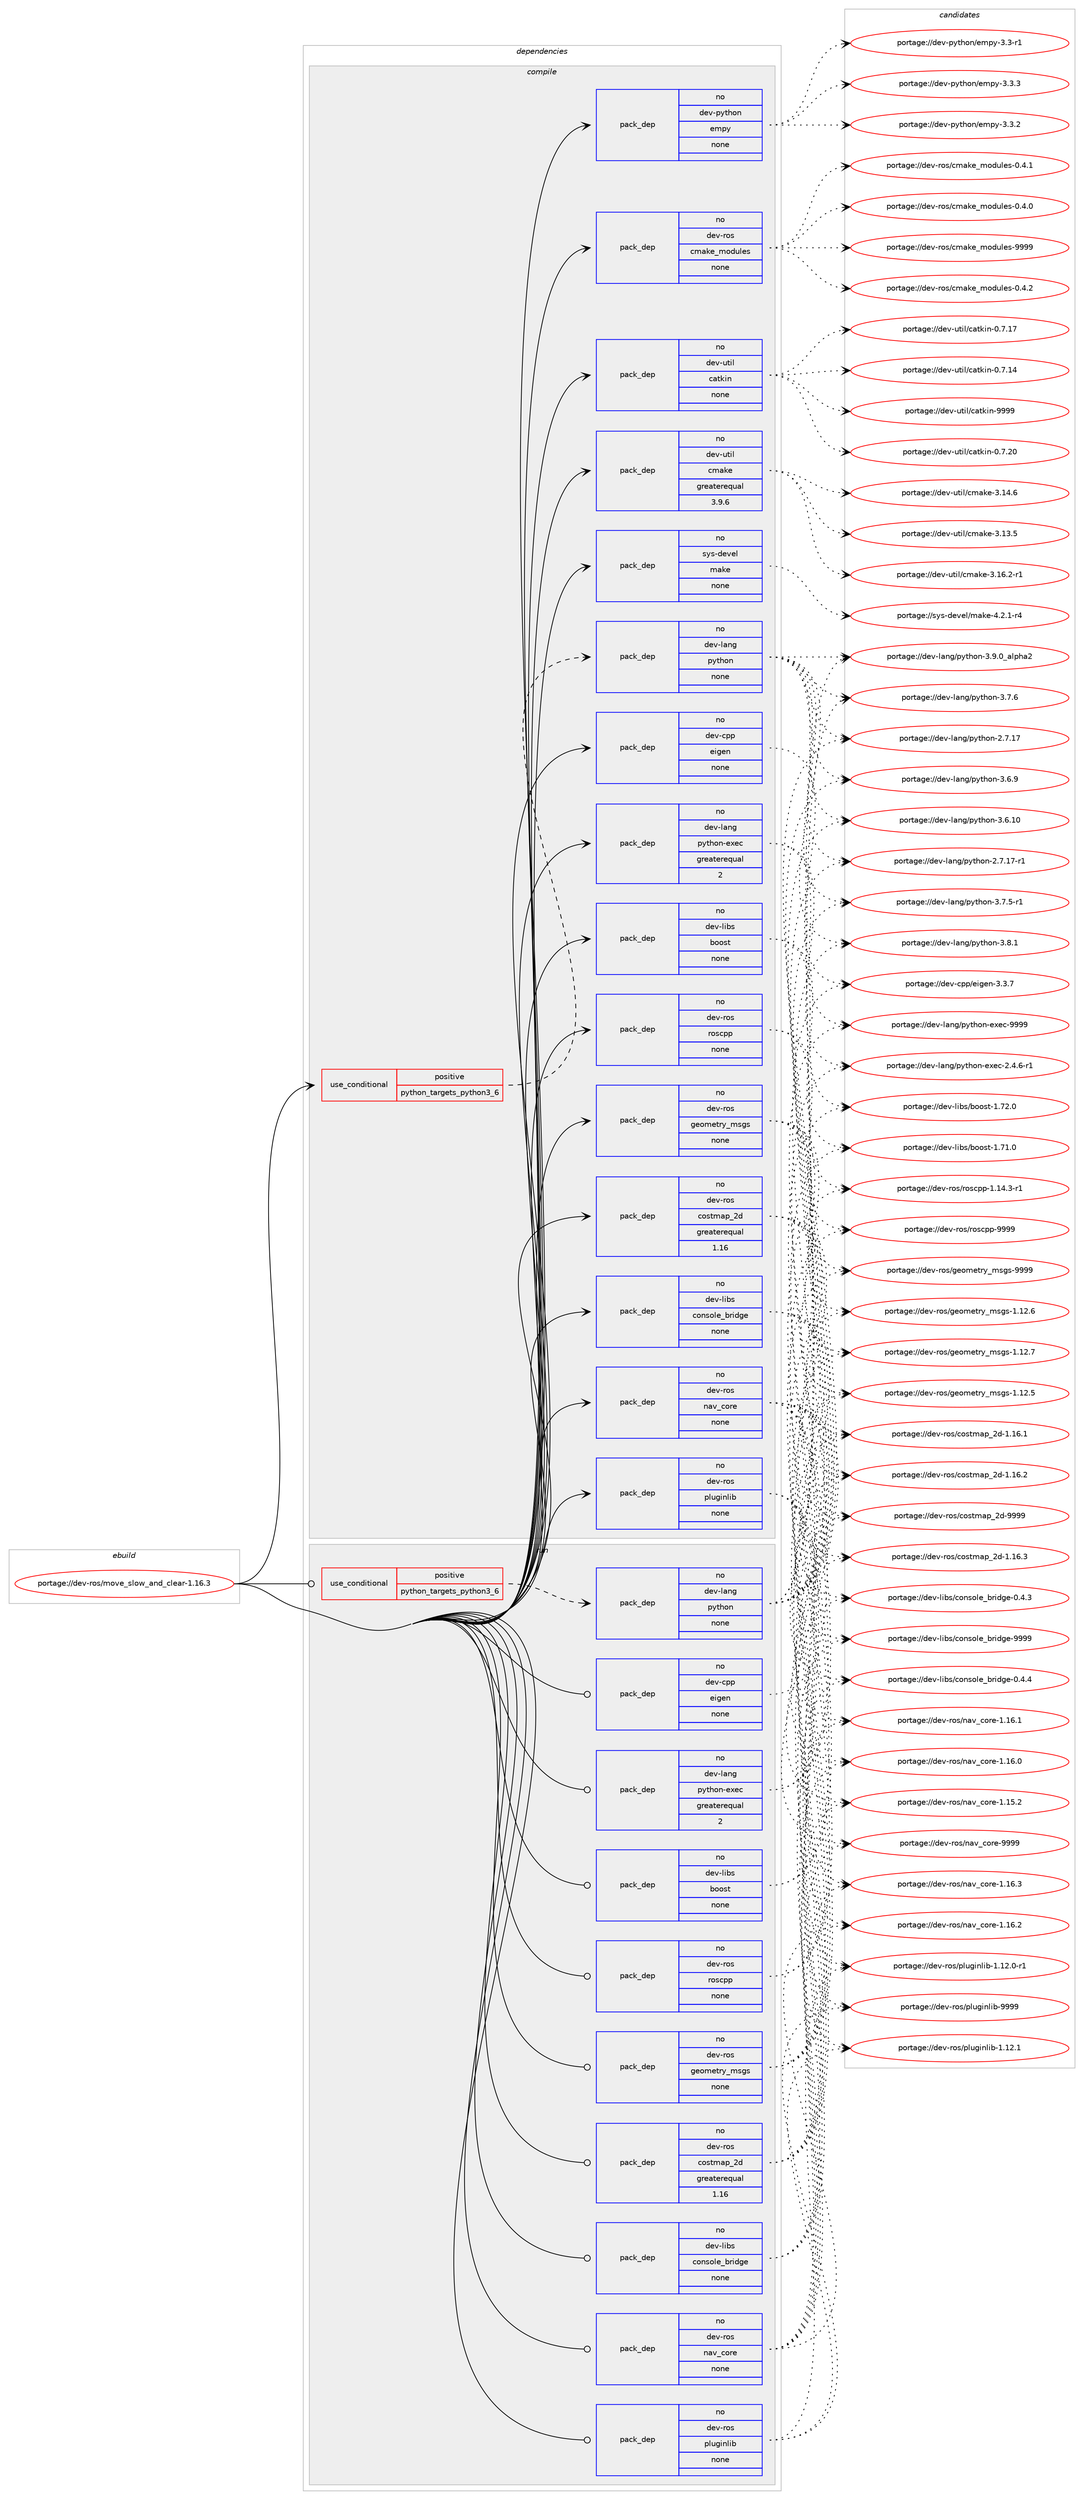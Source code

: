 digraph prolog {

# *************
# Graph options
# *************

newrank=true;
concentrate=true;
compound=true;
graph [rankdir=LR,fontname=Helvetica,fontsize=10,ranksep=1.5];#, ranksep=2.5, nodesep=0.2];
edge  [arrowhead=vee];
node  [fontname=Helvetica,fontsize=10];

# **********
# The ebuild
# **********

subgraph cluster_leftcol {
color=gray;
label=<<i>ebuild</i>>;
id [label="portage://dev-ros/move_slow_and_clear-1.16.3", color=red, width=4, href="../dev-ros/move_slow_and_clear-1.16.3.svg"];
}

# ****************
# The dependencies
# ****************

subgraph cluster_midcol {
color=gray;
label=<<i>dependencies</i>>;
subgraph cluster_compile {
fillcolor="#eeeeee";
style=filled;
label=<<i>compile</i>>;
subgraph cond99593 {
dependency396621 [label=<<TABLE BORDER="0" CELLBORDER="1" CELLSPACING="0" CELLPADDING="4"><TR><TD ROWSPAN="3" CELLPADDING="10">use_conditional</TD></TR><TR><TD>positive</TD></TR><TR><TD>python_targets_python3_6</TD></TR></TABLE>>, shape=none, color=red];
subgraph pack292175 {
dependency396622 [label=<<TABLE BORDER="0" CELLBORDER="1" CELLSPACING="0" CELLPADDING="4" WIDTH="220"><TR><TD ROWSPAN="6" CELLPADDING="30">pack_dep</TD></TR><TR><TD WIDTH="110">no</TD></TR><TR><TD>dev-lang</TD></TR><TR><TD>python</TD></TR><TR><TD>none</TD></TR><TR><TD></TD></TR></TABLE>>, shape=none, color=blue];
}
dependency396621:e -> dependency396622:w [weight=20,style="dashed",arrowhead="vee"];
}
id:e -> dependency396621:w [weight=20,style="solid",arrowhead="vee"];
subgraph pack292176 {
dependency396623 [label=<<TABLE BORDER="0" CELLBORDER="1" CELLSPACING="0" CELLPADDING="4" WIDTH="220"><TR><TD ROWSPAN="6" CELLPADDING="30">pack_dep</TD></TR><TR><TD WIDTH="110">no</TD></TR><TR><TD>dev-cpp</TD></TR><TR><TD>eigen</TD></TR><TR><TD>none</TD></TR><TR><TD></TD></TR></TABLE>>, shape=none, color=blue];
}
id:e -> dependency396623:w [weight=20,style="solid",arrowhead="vee"];
subgraph pack292177 {
dependency396624 [label=<<TABLE BORDER="0" CELLBORDER="1" CELLSPACING="0" CELLPADDING="4" WIDTH="220"><TR><TD ROWSPAN="6" CELLPADDING="30">pack_dep</TD></TR><TR><TD WIDTH="110">no</TD></TR><TR><TD>dev-lang</TD></TR><TR><TD>python-exec</TD></TR><TR><TD>greaterequal</TD></TR><TR><TD>2</TD></TR></TABLE>>, shape=none, color=blue];
}
id:e -> dependency396624:w [weight=20,style="solid",arrowhead="vee"];
subgraph pack292178 {
dependency396625 [label=<<TABLE BORDER="0" CELLBORDER="1" CELLSPACING="0" CELLPADDING="4" WIDTH="220"><TR><TD ROWSPAN="6" CELLPADDING="30">pack_dep</TD></TR><TR><TD WIDTH="110">no</TD></TR><TR><TD>dev-libs</TD></TR><TR><TD>boost</TD></TR><TR><TD>none</TD></TR><TR><TD></TD></TR></TABLE>>, shape=none, color=blue];
}
id:e -> dependency396625:w [weight=20,style="solid",arrowhead="vee"];
subgraph pack292179 {
dependency396626 [label=<<TABLE BORDER="0" CELLBORDER="1" CELLSPACING="0" CELLPADDING="4" WIDTH="220"><TR><TD ROWSPAN="6" CELLPADDING="30">pack_dep</TD></TR><TR><TD WIDTH="110">no</TD></TR><TR><TD>dev-libs</TD></TR><TR><TD>console_bridge</TD></TR><TR><TD>none</TD></TR><TR><TD></TD></TR></TABLE>>, shape=none, color=blue];
}
id:e -> dependency396626:w [weight=20,style="solid",arrowhead="vee"];
subgraph pack292180 {
dependency396627 [label=<<TABLE BORDER="0" CELLBORDER="1" CELLSPACING="0" CELLPADDING="4" WIDTH="220"><TR><TD ROWSPAN="6" CELLPADDING="30">pack_dep</TD></TR><TR><TD WIDTH="110">no</TD></TR><TR><TD>dev-python</TD></TR><TR><TD>empy</TD></TR><TR><TD>none</TD></TR><TR><TD></TD></TR></TABLE>>, shape=none, color=blue];
}
id:e -> dependency396627:w [weight=20,style="solid",arrowhead="vee"];
subgraph pack292181 {
dependency396628 [label=<<TABLE BORDER="0" CELLBORDER="1" CELLSPACING="0" CELLPADDING="4" WIDTH="220"><TR><TD ROWSPAN="6" CELLPADDING="30">pack_dep</TD></TR><TR><TD WIDTH="110">no</TD></TR><TR><TD>dev-ros</TD></TR><TR><TD>cmake_modules</TD></TR><TR><TD>none</TD></TR><TR><TD></TD></TR></TABLE>>, shape=none, color=blue];
}
id:e -> dependency396628:w [weight=20,style="solid",arrowhead="vee"];
subgraph pack292182 {
dependency396629 [label=<<TABLE BORDER="0" CELLBORDER="1" CELLSPACING="0" CELLPADDING="4" WIDTH="220"><TR><TD ROWSPAN="6" CELLPADDING="30">pack_dep</TD></TR><TR><TD WIDTH="110">no</TD></TR><TR><TD>dev-ros</TD></TR><TR><TD>costmap_2d</TD></TR><TR><TD>greaterequal</TD></TR><TR><TD>1.16</TD></TR></TABLE>>, shape=none, color=blue];
}
id:e -> dependency396629:w [weight=20,style="solid",arrowhead="vee"];
subgraph pack292183 {
dependency396630 [label=<<TABLE BORDER="0" CELLBORDER="1" CELLSPACING="0" CELLPADDING="4" WIDTH="220"><TR><TD ROWSPAN="6" CELLPADDING="30">pack_dep</TD></TR><TR><TD WIDTH="110">no</TD></TR><TR><TD>dev-ros</TD></TR><TR><TD>geometry_msgs</TD></TR><TR><TD>none</TD></TR><TR><TD></TD></TR></TABLE>>, shape=none, color=blue];
}
id:e -> dependency396630:w [weight=20,style="solid",arrowhead="vee"];
subgraph pack292184 {
dependency396631 [label=<<TABLE BORDER="0" CELLBORDER="1" CELLSPACING="0" CELLPADDING="4" WIDTH="220"><TR><TD ROWSPAN="6" CELLPADDING="30">pack_dep</TD></TR><TR><TD WIDTH="110">no</TD></TR><TR><TD>dev-ros</TD></TR><TR><TD>nav_core</TD></TR><TR><TD>none</TD></TR><TR><TD></TD></TR></TABLE>>, shape=none, color=blue];
}
id:e -> dependency396631:w [weight=20,style="solid",arrowhead="vee"];
subgraph pack292185 {
dependency396632 [label=<<TABLE BORDER="0" CELLBORDER="1" CELLSPACING="0" CELLPADDING="4" WIDTH="220"><TR><TD ROWSPAN="6" CELLPADDING="30">pack_dep</TD></TR><TR><TD WIDTH="110">no</TD></TR><TR><TD>dev-ros</TD></TR><TR><TD>pluginlib</TD></TR><TR><TD>none</TD></TR><TR><TD></TD></TR></TABLE>>, shape=none, color=blue];
}
id:e -> dependency396632:w [weight=20,style="solid",arrowhead="vee"];
subgraph pack292186 {
dependency396633 [label=<<TABLE BORDER="0" CELLBORDER="1" CELLSPACING="0" CELLPADDING="4" WIDTH="220"><TR><TD ROWSPAN="6" CELLPADDING="30">pack_dep</TD></TR><TR><TD WIDTH="110">no</TD></TR><TR><TD>dev-ros</TD></TR><TR><TD>roscpp</TD></TR><TR><TD>none</TD></TR><TR><TD></TD></TR></TABLE>>, shape=none, color=blue];
}
id:e -> dependency396633:w [weight=20,style="solid",arrowhead="vee"];
subgraph pack292187 {
dependency396634 [label=<<TABLE BORDER="0" CELLBORDER="1" CELLSPACING="0" CELLPADDING="4" WIDTH="220"><TR><TD ROWSPAN="6" CELLPADDING="30">pack_dep</TD></TR><TR><TD WIDTH="110">no</TD></TR><TR><TD>dev-util</TD></TR><TR><TD>catkin</TD></TR><TR><TD>none</TD></TR><TR><TD></TD></TR></TABLE>>, shape=none, color=blue];
}
id:e -> dependency396634:w [weight=20,style="solid",arrowhead="vee"];
subgraph pack292188 {
dependency396635 [label=<<TABLE BORDER="0" CELLBORDER="1" CELLSPACING="0" CELLPADDING="4" WIDTH="220"><TR><TD ROWSPAN="6" CELLPADDING="30">pack_dep</TD></TR><TR><TD WIDTH="110">no</TD></TR><TR><TD>dev-util</TD></TR><TR><TD>cmake</TD></TR><TR><TD>greaterequal</TD></TR><TR><TD>3.9.6</TD></TR></TABLE>>, shape=none, color=blue];
}
id:e -> dependency396635:w [weight=20,style="solid",arrowhead="vee"];
subgraph pack292189 {
dependency396636 [label=<<TABLE BORDER="0" CELLBORDER="1" CELLSPACING="0" CELLPADDING="4" WIDTH="220"><TR><TD ROWSPAN="6" CELLPADDING="30">pack_dep</TD></TR><TR><TD WIDTH="110">no</TD></TR><TR><TD>sys-devel</TD></TR><TR><TD>make</TD></TR><TR><TD>none</TD></TR><TR><TD></TD></TR></TABLE>>, shape=none, color=blue];
}
id:e -> dependency396636:w [weight=20,style="solid",arrowhead="vee"];
}
subgraph cluster_compileandrun {
fillcolor="#eeeeee";
style=filled;
label=<<i>compile and run</i>>;
}
subgraph cluster_run {
fillcolor="#eeeeee";
style=filled;
label=<<i>run</i>>;
subgraph cond99594 {
dependency396637 [label=<<TABLE BORDER="0" CELLBORDER="1" CELLSPACING="0" CELLPADDING="4"><TR><TD ROWSPAN="3" CELLPADDING="10">use_conditional</TD></TR><TR><TD>positive</TD></TR><TR><TD>python_targets_python3_6</TD></TR></TABLE>>, shape=none, color=red];
subgraph pack292190 {
dependency396638 [label=<<TABLE BORDER="0" CELLBORDER="1" CELLSPACING="0" CELLPADDING="4" WIDTH="220"><TR><TD ROWSPAN="6" CELLPADDING="30">pack_dep</TD></TR><TR><TD WIDTH="110">no</TD></TR><TR><TD>dev-lang</TD></TR><TR><TD>python</TD></TR><TR><TD>none</TD></TR><TR><TD></TD></TR></TABLE>>, shape=none, color=blue];
}
dependency396637:e -> dependency396638:w [weight=20,style="dashed",arrowhead="vee"];
}
id:e -> dependency396637:w [weight=20,style="solid",arrowhead="odot"];
subgraph pack292191 {
dependency396639 [label=<<TABLE BORDER="0" CELLBORDER="1" CELLSPACING="0" CELLPADDING="4" WIDTH="220"><TR><TD ROWSPAN="6" CELLPADDING="30">pack_dep</TD></TR><TR><TD WIDTH="110">no</TD></TR><TR><TD>dev-cpp</TD></TR><TR><TD>eigen</TD></TR><TR><TD>none</TD></TR><TR><TD></TD></TR></TABLE>>, shape=none, color=blue];
}
id:e -> dependency396639:w [weight=20,style="solid",arrowhead="odot"];
subgraph pack292192 {
dependency396640 [label=<<TABLE BORDER="0" CELLBORDER="1" CELLSPACING="0" CELLPADDING="4" WIDTH="220"><TR><TD ROWSPAN="6" CELLPADDING="30">pack_dep</TD></TR><TR><TD WIDTH="110">no</TD></TR><TR><TD>dev-lang</TD></TR><TR><TD>python-exec</TD></TR><TR><TD>greaterequal</TD></TR><TR><TD>2</TD></TR></TABLE>>, shape=none, color=blue];
}
id:e -> dependency396640:w [weight=20,style="solid",arrowhead="odot"];
subgraph pack292193 {
dependency396641 [label=<<TABLE BORDER="0" CELLBORDER="1" CELLSPACING="0" CELLPADDING="4" WIDTH="220"><TR><TD ROWSPAN="6" CELLPADDING="30">pack_dep</TD></TR><TR><TD WIDTH="110">no</TD></TR><TR><TD>dev-libs</TD></TR><TR><TD>boost</TD></TR><TR><TD>none</TD></TR><TR><TD></TD></TR></TABLE>>, shape=none, color=blue];
}
id:e -> dependency396641:w [weight=20,style="solid",arrowhead="odot"];
subgraph pack292194 {
dependency396642 [label=<<TABLE BORDER="0" CELLBORDER="1" CELLSPACING="0" CELLPADDING="4" WIDTH="220"><TR><TD ROWSPAN="6" CELLPADDING="30">pack_dep</TD></TR><TR><TD WIDTH="110">no</TD></TR><TR><TD>dev-libs</TD></TR><TR><TD>console_bridge</TD></TR><TR><TD>none</TD></TR><TR><TD></TD></TR></TABLE>>, shape=none, color=blue];
}
id:e -> dependency396642:w [weight=20,style="solid",arrowhead="odot"];
subgraph pack292195 {
dependency396643 [label=<<TABLE BORDER="0" CELLBORDER="1" CELLSPACING="0" CELLPADDING="4" WIDTH="220"><TR><TD ROWSPAN="6" CELLPADDING="30">pack_dep</TD></TR><TR><TD WIDTH="110">no</TD></TR><TR><TD>dev-ros</TD></TR><TR><TD>costmap_2d</TD></TR><TR><TD>greaterequal</TD></TR><TR><TD>1.16</TD></TR></TABLE>>, shape=none, color=blue];
}
id:e -> dependency396643:w [weight=20,style="solid",arrowhead="odot"];
subgraph pack292196 {
dependency396644 [label=<<TABLE BORDER="0" CELLBORDER="1" CELLSPACING="0" CELLPADDING="4" WIDTH="220"><TR><TD ROWSPAN="6" CELLPADDING="30">pack_dep</TD></TR><TR><TD WIDTH="110">no</TD></TR><TR><TD>dev-ros</TD></TR><TR><TD>geometry_msgs</TD></TR><TR><TD>none</TD></TR><TR><TD></TD></TR></TABLE>>, shape=none, color=blue];
}
id:e -> dependency396644:w [weight=20,style="solid",arrowhead="odot"];
subgraph pack292197 {
dependency396645 [label=<<TABLE BORDER="0" CELLBORDER="1" CELLSPACING="0" CELLPADDING="4" WIDTH="220"><TR><TD ROWSPAN="6" CELLPADDING="30">pack_dep</TD></TR><TR><TD WIDTH="110">no</TD></TR><TR><TD>dev-ros</TD></TR><TR><TD>nav_core</TD></TR><TR><TD>none</TD></TR><TR><TD></TD></TR></TABLE>>, shape=none, color=blue];
}
id:e -> dependency396645:w [weight=20,style="solid",arrowhead="odot"];
subgraph pack292198 {
dependency396646 [label=<<TABLE BORDER="0" CELLBORDER="1" CELLSPACING="0" CELLPADDING="4" WIDTH="220"><TR><TD ROWSPAN="6" CELLPADDING="30">pack_dep</TD></TR><TR><TD WIDTH="110">no</TD></TR><TR><TD>dev-ros</TD></TR><TR><TD>pluginlib</TD></TR><TR><TD>none</TD></TR><TR><TD></TD></TR></TABLE>>, shape=none, color=blue];
}
id:e -> dependency396646:w [weight=20,style="solid",arrowhead="odot"];
subgraph pack292199 {
dependency396647 [label=<<TABLE BORDER="0" CELLBORDER="1" CELLSPACING="0" CELLPADDING="4" WIDTH="220"><TR><TD ROWSPAN="6" CELLPADDING="30">pack_dep</TD></TR><TR><TD WIDTH="110">no</TD></TR><TR><TD>dev-ros</TD></TR><TR><TD>roscpp</TD></TR><TR><TD>none</TD></TR><TR><TD></TD></TR></TABLE>>, shape=none, color=blue];
}
id:e -> dependency396647:w [weight=20,style="solid",arrowhead="odot"];
}
}

# **************
# The candidates
# **************

subgraph cluster_choices {
rank=same;
color=gray;
label=<<i>candidates</i>>;

subgraph choice292175 {
color=black;
nodesep=1;
choice10010111845108971101034711212111610411111045514657464895971081121049750 [label="portage://dev-lang/python-3.9.0_alpha2", color=red, width=4,href="../dev-lang/python-3.9.0_alpha2.svg"];
choice100101118451089711010347112121116104111110455146564649 [label="portage://dev-lang/python-3.8.1", color=red, width=4,href="../dev-lang/python-3.8.1.svg"];
choice100101118451089711010347112121116104111110455146554654 [label="portage://dev-lang/python-3.7.6", color=red, width=4,href="../dev-lang/python-3.7.6.svg"];
choice1001011184510897110103471121211161041111104551465546534511449 [label="portage://dev-lang/python-3.7.5-r1", color=red, width=4,href="../dev-lang/python-3.7.5-r1.svg"];
choice100101118451089711010347112121116104111110455146544657 [label="portage://dev-lang/python-3.6.9", color=red, width=4,href="../dev-lang/python-3.6.9.svg"];
choice10010111845108971101034711212111610411111045514654464948 [label="portage://dev-lang/python-3.6.10", color=red, width=4,href="../dev-lang/python-3.6.10.svg"];
choice100101118451089711010347112121116104111110455046554649554511449 [label="portage://dev-lang/python-2.7.17-r1", color=red, width=4,href="../dev-lang/python-2.7.17-r1.svg"];
choice10010111845108971101034711212111610411111045504655464955 [label="portage://dev-lang/python-2.7.17", color=red, width=4,href="../dev-lang/python-2.7.17.svg"];
dependency396622:e -> choice10010111845108971101034711212111610411111045514657464895971081121049750:w [style=dotted,weight="100"];
dependency396622:e -> choice100101118451089711010347112121116104111110455146564649:w [style=dotted,weight="100"];
dependency396622:e -> choice100101118451089711010347112121116104111110455146554654:w [style=dotted,weight="100"];
dependency396622:e -> choice1001011184510897110103471121211161041111104551465546534511449:w [style=dotted,weight="100"];
dependency396622:e -> choice100101118451089711010347112121116104111110455146544657:w [style=dotted,weight="100"];
dependency396622:e -> choice10010111845108971101034711212111610411111045514654464948:w [style=dotted,weight="100"];
dependency396622:e -> choice100101118451089711010347112121116104111110455046554649554511449:w [style=dotted,weight="100"];
dependency396622:e -> choice10010111845108971101034711212111610411111045504655464955:w [style=dotted,weight="100"];
}
subgraph choice292176 {
color=black;
nodesep=1;
choice100101118459911211247101105103101110455146514655 [label="portage://dev-cpp/eigen-3.3.7", color=red, width=4,href="../dev-cpp/eigen-3.3.7.svg"];
dependency396623:e -> choice100101118459911211247101105103101110455146514655:w [style=dotted,weight="100"];
}
subgraph choice292177 {
color=black;
nodesep=1;
choice10010111845108971101034711212111610411111045101120101994557575757 [label="portage://dev-lang/python-exec-9999", color=red, width=4,href="../dev-lang/python-exec-9999.svg"];
choice10010111845108971101034711212111610411111045101120101994550465246544511449 [label="portage://dev-lang/python-exec-2.4.6-r1", color=red, width=4,href="../dev-lang/python-exec-2.4.6-r1.svg"];
dependency396624:e -> choice10010111845108971101034711212111610411111045101120101994557575757:w [style=dotted,weight="100"];
dependency396624:e -> choice10010111845108971101034711212111610411111045101120101994550465246544511449:w [style=dotted,weight="100"];
}
subgraph choice292178 {
color=black;
nodesep=1;
choice1001011184510810598115479811111111511645494655504648 [label="portage://dev-libs/boost-1.72.0", color=red, width=4,href="../dev-libs/boost-1.72.0.svg"];
choice1001011184510810598115479811111111511645494655494648 [label="portage://dev-libs/boost-1.71.0", color=red, width=4,href="../dev-libs/boost-1.71.0.svg"];
dependency396625:e -> choice1001011184510810598115479811111111511645494655504648:w [style=dotted,weight="100"];
dependency396625:e -> choice1001011184510810598115479811111111511645494655494648:w [style=dotted,weight="100"];
}
subgraph choice292179 {
color=black;
nodesep=1;
choice1001011184510810598115479911111011511110810195981141051001031014557575757 [label="portage://dev-libs/console_bridge-9999", color=red, width=4,href="../dev-libs/console_bridge-9999.svg"];
choice100101118451081059811547991111101151111081019598114105100103101454846524652 [label="portage://dev-libs/console_bridge-0.4.4", color=red, width=4,href="../dev-libs/console_bridge-0.4.4.svg"];
choice100101118451081059811547991111101151111081019598114105100103101454846524651 [label="portage://dev-libs/console_bridge-0.4.3", color=red, width=4,href="../dev-libs/console_bridge-0.4.3.svg"];
dependency396626:e -> choice1001011184510810598115479911111011511110810195981141051001031014557575757:w [style=dotted,weight="100"];
dependency396626:e -> choice100101118451081059811547991111101151111081019598114105100103101454846524652:w [style=dotted,weight="100"];
dependency396626:e -> choice100101118451081059811547991111101151111081019598114105100103101454846524651:w [style=dotted,weight="100"];
}
subgraph choice292180 {
color=black;
nodesep=1;
choice1001011184511212111610411111047101109112121455146514651 [label="portage://dev-python/empy-3.3.3", color=red, width=4,href="../dev-python/empy-3.3.3.svg"];
choice1001011184511212111610411111047101109112121455146514650 [label="portage://dev-python/empy-3.3.2", color=red, width=4,href="../dev-python/empy-3.3.2.svg"];
choice1001011184511212111610411111047101109112121455146514511449 [label="portage://dev-python/empy-3.3-r1", color=red, width=4,href="../dev-python/empy-3.3-r1.svg"];
dependency396627:e -> choice1001011184511212111610411111047101109112121455146514651:w [style=dotted,weight="100"];
dependency396627:e -> choice1001011184511212111610411111047101109112121455146514650:w [style=dotted,weight="100"];
dependency396627:e -> choice1001011184511212111610411111047101109112121455146514511449:w [style=dotted,weight="100"];
}
subgraph choice292181 {
color=black;
nodesep=1;
choice10010111845114111115479910997107101951091111001171081011154557575757 [label="portage://dev-ros/cmake_modules-9999", color=red, width=4,href="../dev-ros/cmake_modules-9999.svg"];
choice1001011184511411111547991099710710195109111100117108101115454846524650 [label="portage://dev-ros/cmake_modules-0.4.2", color=red, width=4,href="../dev-ros/cmake_modules-0.4.2.svg"];
choice1001011184511411111547991099710710195109111100117108101115454846524649 [label="portage://dev-ros/cmake_modules-0.4.1", color=red, width=4,href="../dev-ros/cmake_modules-0.4.1.svg"];
choice1001011184511411111547991099710710195109111100117108101115454846524648 [label="portage://dev-ros/cmake_modules-0.4.0", color=red, width=4,href="../dev-ros/cmake_modules-0.4.0.svg"];
dependency396628:e -> choice10010111845114111115479910997107101951091111001171081011154557575757:w [style=dotted,weight="100"];
dependency396628:e -> choice1001011184511411111547991099710710195109111100117108101115454846524650:w [style=dotted,weight="100"];
dependency396628:e -> choice1001011184511411111547991099710710195109111100117108101115454846524649:w [style=dotted,weight="100"];
dependency396628:e -> choice1001011184511411111547991099710710195109111100117108101115454846524648:w [style=dotted,weight="100"];
}
subgraph choice292182 {
color=black;
nodesep=1;
choice1001011184511411111547991111151161099711295501004557575757 [label="portage://dev-ros/costmap_2d-9999", color=red, width=4,href="../dev-ros/costmap_2d-9999.svg"];
choice10010111845114111115479911111511610997112955010045494649544651 [label="portage://dev-ros/costmap_2d-1.16.3", color=red, width=4,href="../dev-ros/costmap_2d-1.16.3.svg"];
choice10010111845114111115479911111511610997112955010045494649544650 [label="portage://dev-ros/costmap_2d-1.16.2", color=red, width=4,href="../dev-ros/costmap_2d-1.16.2.svg"];
choice10010111845114111115479911111511610997112955010045494649544649 [label="portage://dev-ros/costmap_2d-1.16.1", color=red, width=4,href="../dev-ros/costmap_2d-1.16.1.svg"];
dependency396629:e -> choice1001011184511411111547991111151161099711295501004557575757:w [style=dotted,weight="100"];
dependency396629:e -> choice10010111845114111115479911111511610997112955010045494649544651:w [style=dotted,weight="100"];
dependency396629:e -> choice10010111845114111115479911111511610997112955010045494649544650:w [style=dotted,weight="100"];
dependency396629:e -> choice10010111845114111115479911111511610997112955010045494649544649:w [style=dotted,weight="100"];
}
subgraph choice292183 {
color=black;
nodesep=1;
choice1001011184511411111547103101111109101116114121951091151031154557575757 [label="portage://dev-ros/geometry_msgs-9999", color=red, width=4,href="../dev-ros/geometry_msgs-9999.svg"];
choice10010111845114111115471031011111091011161141219510911510311545494649504655 [label="portage://dev-ros/geometry_msgs-1.12.7", color=red, width=4,href="../dev-ros/geometry_msgs-1.12.7.svg"];
choice10010111845114111115471031011111091011161141219510911510311545494649504654 [label="portage://dev-ros/geometry_msgs-1.12.6", color=red, width=4,href="../dev-ros/geometry_msgs-1.12.6.svg"];
choice10010111845114111115471031011111091011161141219510911510311545494649504653 [label="portage://dev-ros/geometry_msgs-1.12.5", color=red, width=4,href="../dev-ros/geometry_msgs-1.12.5.svg"];
dependency396630:e -> choice1001011184511411111547103101111109101116114121951091151031154557575757:w [style=dotted,weight="100"];
dependency396630:e -> choice10010111845114111115471031011111091011161141219510911510311545494649504655:w [style=dotted,weight="100"];
dependency396630:e -> choice10010111845114111115471031011111091011161141219510911510311545494649504654:w [style=dotted,weight="100"];
dependency396630:e -> choice10010111845114111115471031011111091011161141219510911510311545494649504653:w [style=dotted,weight="100"];
}
subgraph choice292184 {
color=black;
nodesep=1;
choice10010111845114111115471109711895991111141014557575757 [label="portage://dev-ros/nav_core-9999", color=red, width=4,href="../dev-ros/nav_core-9999.svg"];
choice100101118451141111154711097118959911111410145494649544651 [label="portage://dev-ros/nav_core-1.16.3", color=red, width=4,href="../dev-ros/nav_core-1.16.3.svg"];
choice100101118451141111154711097118959911111410145494649544650 [label="portage://dev-ros/nav_core-1.16.2", color=red, width=4,href="../dev-ros/nav_core-1.16.2.svg"];
choice100101118451141111154711097118959911111410145494649544649 [label="portage://dev-ros/nav_core-1.16.1", color=red, width=4,href="../dev-ros/nav_core-1.16.1.svg"];
choice100101118451141111154711097118959911111410145494649544648 [label="portage://dev-ros/nav_core-1.16.0", color=red, width=4,href="../dev-ros/nav_core-1.16.0.svg"];
choice100101118451141111154711097118959911111410145494649534650 [label="portage://dev-ros/nav_core-1.15.2", color=red, width=4,href="../dev-ros/nav_core-1.15.2.svg"];
dependency396631:e -> choice10010111845114111115471109711895991111141014557575757:w [style=dotted,weight="100"];
dependency396631:e -> choice100101118451141111154711097118959911111410145494649544651:w [style=dotted,weight="100"];
dependency396631:e -> choice100101118451141111154711097118959911111410145494649544650:w [style=dotted,weight="100"];
dependency396631:e -> choice100101118451141111154711097118959911111410145494649544649:w [style=dotted,weight="100"];
dependency396631:e -> choice100101118451141111154711097118959911111410145494649544648:w [style=dotted,weight="100"];
dependency396631:e -> choice100101118451141111154711097118959911111410145494649534650:w [style=dotted,weight="100"];
}
subgraph choice292185 {
color=black;
nodesep=1;
choice1001011184511411111547112108117103105110108105984557575757 [label="portage://dev-ros/pluginlib-9999", color=red, width=4,href="../dev-ros/pluginlib-9999.svg"];
choice10010111845114111115471121081171031051101081059845494649504649 [label="portage://dev-ros/pluginlib-1.12.1", color=red, width=4,href="../dev-ros/pluginlib-1.12.1.svg"];
choice100101118451141111154711210811710310511010810598454946495046484511449 [label="portage://dev-ros/pluginlib-1.12.0-r1", color=red, width=4,href="../dev-ros/pluginlib-1.12.0-r1.svg"];
dependency396632:e -> choice1001011184511411111547112108117103105110108105984557575757:w [style=dotted,weight="100"];
dependency396632:e -> choice10010111845114111115471121081171031051101081059845494649504649:w [style=dotted,weight="100"];
dependency396632:e -> choice100101118451141111154711210811710310511010810598454946495046484511449:w [style=dotted,weight="100"];
}
subgraph choice292186 {
color=black;
nodesep=1;
choice1001011184511411111547114111115991121124557575757 [label="portage://dev-ros/roscpp-9999", color=red, width=4,href="../dev-ros/roscpp-9999.svg"];
choice100101118451141111154711411111599112112454946495246514511449 [label="portage://dev-ros/roscpp-1.14.3-r1", color=red, width=4,href="../dev-ros/roscpp-1.14.3-r1.svg"];
dependency396633:e -> choice1001011184511411111547114111115991121124557575757:w [style=dotted,weight="100"];
dependency396633:e -> choice100101118451141111154711411111599112112454946495246514511449:w [style=dotted,weight="100"];
}
subgraph choice292187 {
color=black;
nodesep=1;
choice100101118451171161051084799971161071051104557575757 [label="portage://dev-util/catkin-9999", color=red, width=4,href="../dev-util/catkin-9999.svg"];
choice1001011184511711610510847999711610710511045484655465048 [label="portage://dev-util/catkin-0.7.20", color=red, width=4,href="../dev-util/catkin-0.7.20.svg"];
choice1001011184511711610510847999711610710511045484655464955 [label="portage://dev-util/catkin-0.7.17", color=red, width=4,href="../dev-util/catkin-0.7.17.svg"];
choice1001011184511711610510847999711610710511045484655464952 [label="portage://dev-util/catkin-0.7.14", color=red, width=4,href="../dev-util/catkin-0.7.14.svg"];
dependency396634:e -> choice100101118451171161051084799971161071051104557575757:w [style=dotted,weight="100"];
dependency396634:e -> choice1001011184511711610510847999711610710511045484655465048:w [style=dotted,weight="100"];
dependency396634:e -> choice1001011184511711610510847999711610710511045484655464955:w [style=dotted,weight="100"];
dependency396634:e -> choice1001011184511711610510847999711610710511045484655464952:w [style=dotted,weight="100"];
}
subgraph choice292188 {
color=black;
nodesep=1;
choice10010111845117116105108479910997107101455146495446504511449 [label="portage://dev-util/cmake-3.16.2-r1", color=red, width=4,href="../dev-util/cmake-3.16.2-r1.svg"];
choice1001011184511711610510847991099710710145514649524654 [label="portage://dev-util/cmake-3.14.6", color=red, width=4,href="../dev-util/cmake-3.14.6.svg"];
choice1001011184511711610510847991099710710145514649514653 [label="portage://dev-util/cmake-3.13.5", color=red, width=4,href="../dev-util/cmake-3.13.5.svg"];
dependency396635:e -> choice10010111845117116105108479910997107101455146495446504511449:w [style=dotted,weight="100"];
dependency396635:e -> choice1001011184511711610510847991099710710145514649524654:w [style=dotted,weight="100"];
dependency396635:e -> choice1001011184511711610510847991099710710145514649514653:w [style=dotted,weight="100"];
}
subgraph choice292189 {
color=black;
nodesep=1;
choice1151211154510010111810110847109971071014552465046494511452 [label="portage://sys-devel/make-4.2.1-r4", color=red, width=4,href="../sys-devel/make-4.2.1-r4.svg"];
dependency396636:e -> choice1151211154510010111810110847109971071014552465046494511452:w [style=dotted,weight="100"];
}
subgraph choice292190 {
color=black;
nodesep=1;
choice10010111845108971101034711212111610411111045514657464895971081121049750 [label="portage://dev-lang/python-3.9.0_alpha2", color=red, width=4,href="../dev-lang/python-3.9.0_alpha2.svg"];
choice100101118451089711010347112121116104111110455146564649 [label="portage://dev-lang/python-3.8.1", color=red, width=4,href="../dev-lang/python-3.8.1.svg"];
choice100101118451089711010347112121116104111110455146554654 [label="portage://dev-lang/python-3.7.6", color=red, width=4,href="../dev-lang/python-3.7.6.svg"];
choice1001011184510897110103471121211161041111104551465546534511449 [label="portage://dev-lang/python-3.7.5-r1", color=red, width=4,href="../dev-lang/python-3.7.5-r1.svg"];
choice100101118451089711010347112121116104111110455146544657 [label="portage://dev-lang/python-3.6.9", color=red, width=4,href="../dev-lang/python-3.6.9.svg"];
choice10010111845108971101034711212111610411111045514654464948 [label="portage://dev-lang/python-3.6.10", color=red, width=4,href="../dev-lang/python-3.6.10.svg"];
choice100101118451089711010347112121116104111110455046554649554511449 [label="portage://dev-lang/python-2.7.17-r1", color=red, width=4,href="../dev-lang/python-2.7.17-r1.svg"];
choice10010111845108971101034711212111610411111045504655464955 [label="portage://dev-lang/python-2.7.17", color=red, width=4,href="../dev-lang/python-2.7.17.svg"];
dependency396638:e -> choice10010111845108971101034711212111610411111045514657464895971081121049750:w [style=dotted,weight="100"];
dependency396638:e -> choice100101118451089711010347112121116104111110455146564649:w [style=dotted,weight="100"];
dependency396638:e -> choice100101118451089711010347112121116104111110455146554654:w [style=dotted,weight="100"];
dependency396638:e -> choice1001011184510897110103471121211161041111104551465546534511449:w [style=dotted,weight="100"];
dependency396638:e -> choice100101118451089711010347112121116104111110455146544657:w [style=dotted,weight="100"];
dependency396638:e -> choice10010111845108971101034711212111610411111045514654464948:w [style=dotted,weight="100"];
dependency396638:e -> choice100101118451089711010347112121116104111110455046554649554511449:w [style=dotted,weight="100"];
dependency396638:e -> choice10010111845108971101034711212111610411111045504655464955:w [style=dotted,weight="100"];
}
subgraph choice292191 {
color=black;
nodesep=1;
choice100101118459911211247101105103101110455146514655 [label="portage://dev-cpp/eigen-3.3.7", color=red, width=4,href="../dev-cpp/eigen-3.3.7.svg"];
dependency396639:e -> choice100101118459911211247101105103101110455146514655:w [style=dotted,weight="100"];
}
subgraph choice292192 {
color=black;
nodesep=1;
choice10010111845108971101034711212111610411111045101120101994557575757 [label="portage://dev-lang/python-exec-9999", color=red, width=4,href="../dev-lang/python-exec-9999.svg"];
choice10010111845108971101034711212111610411111045101120101994550465246544511449 [label="portage://dev-lang/python-exec-2.4.6-r1", color=red, width=4,href="../dev-lang/python-exec-2.4.6-r1.svg"];
dependency396640:e -> choice10010111845108971101034711212111610411111045101120101994557575757:w [style=dotted,weight="100"];
dependency396640:e -> choice10010111845108971101034711212111610411111045101120101994550465246544511449:w [style=dotted,weight="100"];
}
subgraph choice292193 {
color=black;
nodesep=1;
choice1001011184510810598115479811111111511645494655504648 [label="portage://dev-libs/boost-1.72.0", color=red, width=4,href="../dev-libs/boost-1.72.0.svg"];
choice1001011184510810598115479811111111511645494655494648 [label="portage://dev-libs/boost-1.71.0", color=red, width=4,href="../dev-libs/boost-1.71.0.svg"];
dependency396641:e -> choice1001011184510810598115479811111111511645494655504648:w [style=dotted,weight="100"];
dependency396641:e -> choice1001011184510810598115479811111111511645494655494648:w [style=dotted,weight="100"];
}
subgraph choice292194 {
color=black;
nodesep=1;
choice1001011184510810598115479911111011511110810195981141051001031014557575757 [label="portage://dev-libs/console_bridge-9999", color=red, width=4,href="../dev-libs/console_bridge-9999.svg"];
choice100101118451081059811547991111101151111081019598114105100103101454846524652 [label="portage://dev-libs/console_bridge-0.4.4", color=red, width=4,href="../dev-libs/console_bridge-0.4.4.svg"];
choice100101118451081059811547991111101151111081019598114105100103101454846524651 [label="portage://dev-libs/console_bridge-0.4.3", color=red, width=4,href="../dev-libs/console_bridge-0.4.3.svg"];
dependency396642:e -> choice1001011184510810598115479911111011511110810195981141051001031014557575757:w [style=dotted,weight="100"];
dependency396642:e -> choice100101118451081059811547991111101151111081019598114105100103101454846524652:w [style=dotted,weight="100"];
dependency396642:e -> choice100101118451081059811547991111101151111081019598114105100103101454846524651:w [style=dotted,weight="100"];
}
subgraph choice292195 {
color=black;
nodesep=1;
choice1001011184511411111547991111151161099711295501004557575757 [label="portage://dev-ros/costmap_2d-9999", color=red, width=4,href="../dev-ros/costmap_2d-9999.svg"];
choice10010111845114111115479911111511610997112955010045494649544651 [label="portage://dev-ros/costmap_2d-1.16.3", color=red, width=4,href="../dev-ros/costmap_2d-1.16.3.svg"];
choice10010111845114111115479911111511610997112955010045494649544650 [label="portage://dev-ros/costmap_2d-1.16.2", color=red, width=4,href="../dev-ros/costmap_2d-1.16.2.svg"];
choice10010111845114111115479911111511610997112955010045494649544649 [label="portage://dev-ros/costmap_2d-1.16.1", color=red, width=4,href="../dev-ros/costmap_2d-1.16.1.svg"];
dependency396643:e -> choice1001011184511411111547991111151161099711295501004557575757:w [style=dotted,weight="100"];
dependency396643:e -> choice10010111845114111115479911111511610997112955010045494649544651:w [style=dotted,weight="100"];
dependency396643:e -> choice10010111845114111115479911111511610997112955010045494649544650:w [style=dotted,weight="100"];
dependency396643:e -> choice10010111845114111115479911111511610997112955010045494649544649:w [style=dotted,weight="100"];
}
subgraph choice292196 {
color=black;
nodesep=1;
choice1001011184511411111547103101111109101116114121951091151031154557575757 [label="portage://dev-ros/geometry_msgs-9999", color=red, width=4,href="../dev-ros/geometry_msgs-9999.svg"];
choice10010111845114111115471031011111091011161141219510911510311545494649504655 [label="portage://dev-ros/geometry_msgs-1.12.7", color=red, width=4,href="../dev-ros/geometry_msgs-1.12.7.svg"];
choice10010111845114111115471031011111091011161141219510911510311545494649504654 [label="portage://dev-ros/geometry_msgs-1.12.6", color=red, width=4,href="../dev-ros/geometry_msgs-1.12.6.svg"];
choice10010111845114111115471031011111091011161141219510911510311545494649504653 [label="portage://dev-ros/geometry_msgs-1.12.5", color=red, width=4,href="../dev-ros/geometry_msgs-1.12.5.svg"];
dependency396644:e -> choice1001011184511411111547103101111109101116114121951091151031154557575757:w [style=dotted,weight="100"];
dependency396644:e -> choice10010111845114111115471031011111091011161141219510911510311545494649504655:w [style=dotted,weight="100"];
dependency396644:e -> choice10010111845114111115471031011111091011161141219510911510311545494649504654:w [style=dotted,weight="100"];
dependency396644:e -> choice10010111845114111115471031011111091011161141219510911510311545494649504653:w [style=dotted,weight="100"];
}
subgraph choice292197 {
color=black;
nodesep=1;
choice10010111845114111115471109711895991111141014557575757 [label="portage://dev-ros/nav_core-9999", color=red, width=4,href="../dev-ros/nav_core-9999.svg"];
choice100101118451141111154711097118959911111410145494649544651 [label="portage://dev-ros/nav_core-1.16.3", color=red, width=4,href="../dev-ros/nav_core-1.16.3.svg"];
choice100101118451141111154711097118959911111410145494649544650 [label="portage://dev-ros/nav_core-1.16.2", color=red, width=4,href="../dev-ros/nav_core-1.16.2.svg"];
choice100101118451141111154711097118959911111410145494649544649 [label="portage://dev-ros/nav_core-1.16.1", color=red, width=4,href="../dev-ros/nav_core-1.16.1.svg"];
choice100101118451141111154711097118959911111410145494649544648 [label="portage://dev-ros/nav_core-1.16.0", color=red, width=4,href="../dev-ros/nav_core-1.16.0.svg"];
choice100101118451141111154711097118959911111410145494649534650 [label="portage://dev-ros/nav_core-1.15.2", color=red, width=4,href="../dev-ros/nav_core-1.15.2.svg"];
dependency396645:e -> choice10010111845114111115471109711895991111141014557575757:w [style=dotted,weight="100"];
dependency396645:e -> choice100101118451141111154711097118959911111410145494649544651:w [style=dotted,weight="100"];
dependency396645:e -> choice100101118451141111154711097118959911111410145494649544650:w [style=dotted,weight="100"];
dependency396645:e -> choice100101118451141111154711097118959911111410145494649544649:w [style=dotted,weight="100"];
dependency396645:e -> choice100101118451141111154711097118959911111410145494649544648:w [style=dotted,weight="100"];
dependency396645:e -> choice100101118451141111154711097118959911111410145494649534650:w [style=dotted,weight="100"];
}
subgraph choice292198 {
color=black;
nodesep=1;
choice1001011184511411111547112108117103105110108105984557575757 [label="portage://dev-ros/pluginlib-9999", color=red, width=4,href="../dev-ros/pluginlib-9999.svg"];
choice10010111845114111115471121081171031051101081059845494649504649 [label="portage://dev-ros/pluginlib-1.12.1", color=red, width=4,href="../dev-ros/pluginlib-1.12.1.svg"];
choice100101118451141111154711210811710310511010810598454946495046484511449 [label="portage://dev-ros/pluginlib-1.12.0-r1", color=red, width=4,href="../dev-ros/pluginlib-1.12.0-r1.svg"];
dependency396646:e -> choice1001011184511411111547112108117103105110108105984557575757:w [style=dotted,weight="100"];
dependency396646:e -> choice10010111845114111115471121081171031051101081059845494649504649:w [style=dotted,weight="100"];
dependency396646:e -> choice100101118451141111154711210811710310511010810598454946495046484511449:w [style=dotted,weight="100"];
}
subgraph choice292199 {
color=black;
nodesep=1;
choice1001011184511411111547114111115991121124557575757 [label="portage://dev-ros/roscpp-9999", color=red, width=4,href="../dev-ros/roscpp-9999.svg"];
choice100101118451141111154711411111599112112454946495246514511449 [label="portage://dev-ros/roscpp-1.14.3-r1", color=red, width=4,href="../dev-ros/roscpp-1.14.3-r1.svg"];
dependency396647:e -> choice1001011184511411111547114111115991121124557575757:w [style=dotted,weight="100"];
dependency396647:e -> choice100101118451141111154711411111599112112454946495246514511449:w [style=dotted,weight="100"];
}
}

}
